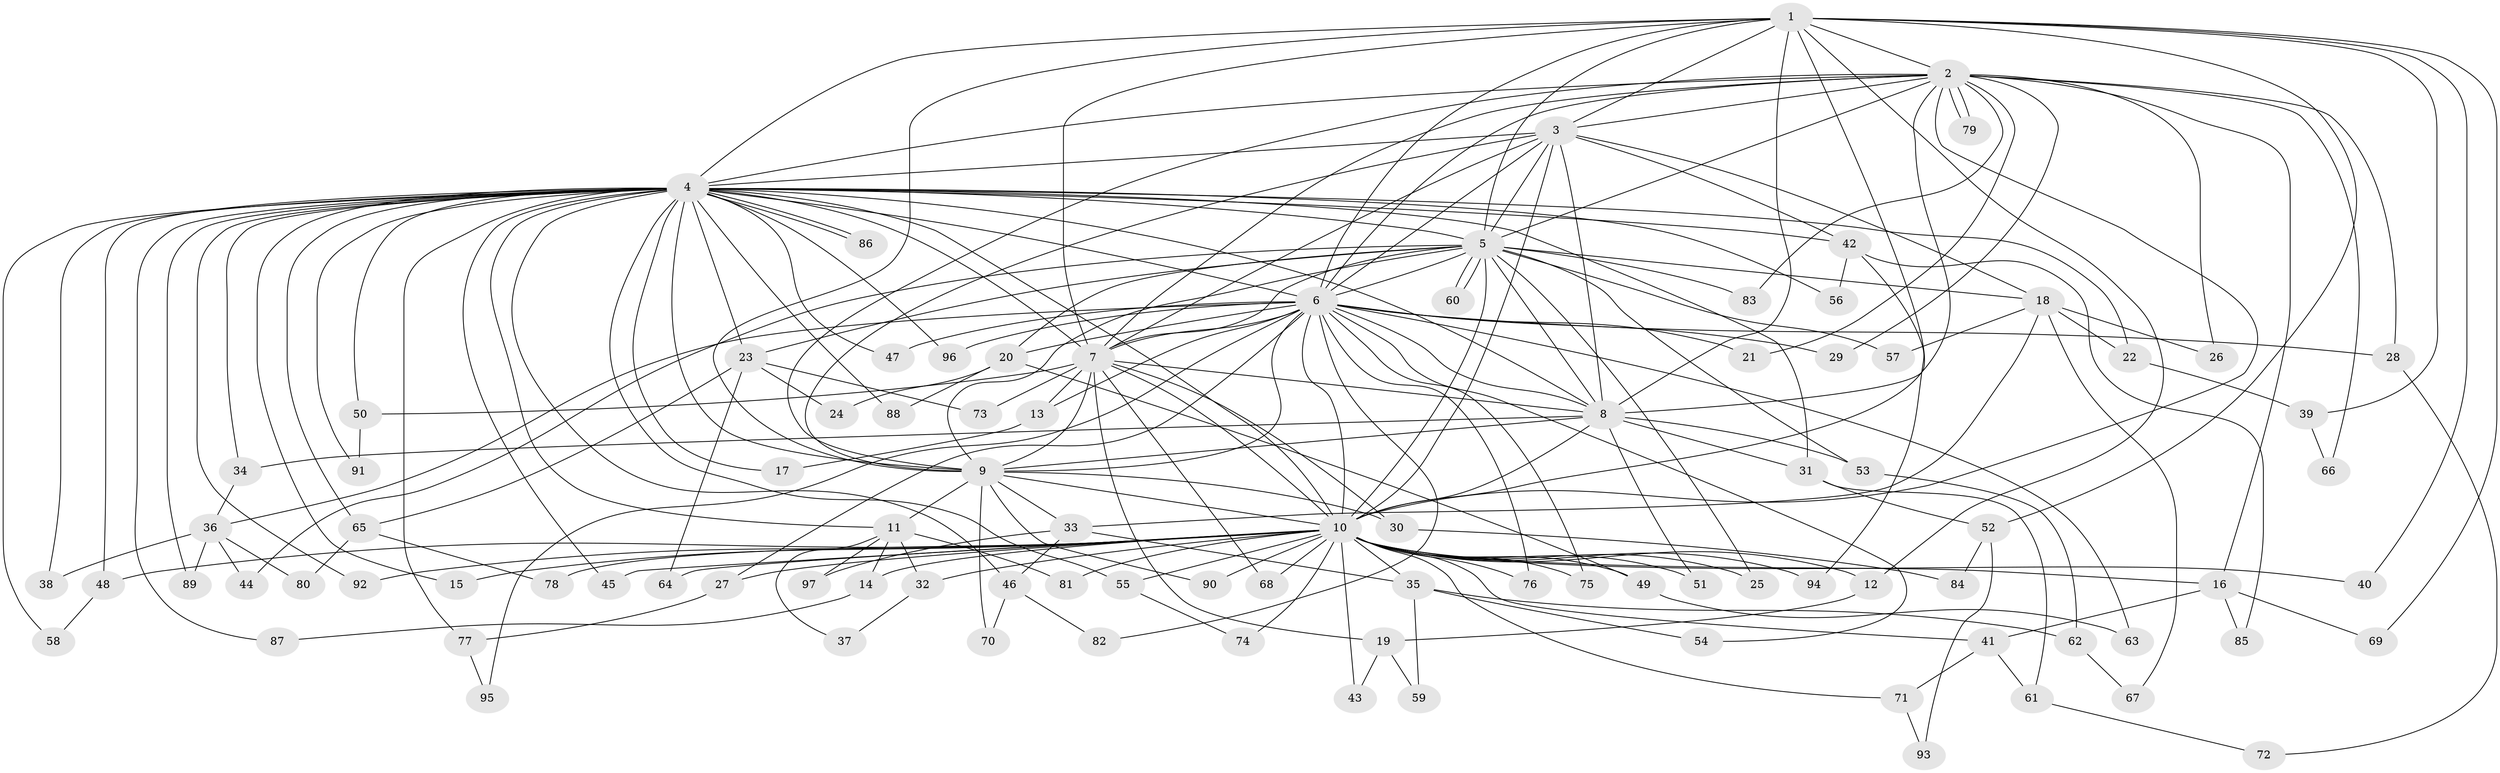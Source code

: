 // Generated by graph-tools (version 1.1) at 2025/34/03/09/25 02:34:55]
// undirected, 97 vertices, 219 edges
graph export_dot {
graph [start="1"]
  node [color=gray90,style=filled];
  1;
  2;
  3;
  4;
  5;
  6;
  7;
  8;
  9;
  10;
  11;
  12;
  13;
  14;
  15;
  16;
  17;
  18;
  19;
  20;
  21;
  22;
  23;
  24;
  25;
  26;
  27;
  28;
  29;
  30;
  31;
  32;
  33;
  34;
  35;
  36;
  37;
  38;
  39;
  40;
  41;
  42;
  43;
  44;
  45;
  46;
  47;
  48;
  49;
  50;
  51;
  52;
  53;
  54;
  55;
  56;
  57;
  58;
  59;
  60;
  61;
  62;
  63;
  64;
  65;
  66;
  67;
  68;
  69;
  70;
  71;
  72;
  73;
  74;
  75;
  76;
  77;
  78;
  79;
  80;
  81;
  82;
  83;
  84;
  85;
  86;
  87;
  88;
  89;
  90;
  91;
  92;
  93;
  94;
  95;
  96;
  97;
  1 -- 2;
  1 -- 3;
  1 -- 4;
  1 -- 5;
  1 -- 6;
  1 -- 7;
  1 -- 8;
  1 -- 9;
  1 -- 10;
  1 -- 12;
  1 -- 39;
  1 -- 40;
  1 -- 52;
  1 -- 69;
  2 -- 3;
  2 -- 4;
  2 -- 5;
  2 -- 6;
  2 -- 7;
  2 -- 8;
  2 -- 9;
  2 -- 10;
  2 -- 16;
  2 -- 21;
  2 -- 26;
  2 -- 28;
  2 -- 29;
  2 -- 66;
  2 -- 79;
  2 -- 79;
  2 -- 83;
  3 -- 4;
  3 -- 5;
  3 -- 6;
  3 -- 7;
  3 -- 8;
  3 -- 9;
  3 -- 10;
  3 -- 18;
  3 -- 42;
  4 -- 5;
  4 -- 6;
  4 -- 7;
  4 -- 8;
  4 -- 9;
  4 -- 10;
  4 -- 11;
  4 -- 15;
  4 -- 17;
  4 -- 22;
  4 -- 23;
  4 -- 31;
  4 -- 34;
  4 -- 38;
  4 -- 42;
  4 -- 45;
  4 -- 46;
  4 -- 47;
  4 -- 48;
  4 -- 50;
  4 -- 55;
  4 -- 56;
  4 -- 58;
  4 -- 65;
  4 -- 77;
  4 -- 86;
  4 -- 86;
  4 -- 87;
  4 -- 88;
  4 -- 89;
  4 -- 91;
  4 -- 92;
  4 -- 96;
  5 -- 6;
  5 -- 7;
  5 -- 8;
  5 -- 9;
  5 -- 10;
  5 -- 18;
  5 -- 20;
  5 -- 23;
  5 -- 25;
  5 -- 44;
  5 -- 53;
  5 -- 57;
  5 -- 60;
  5 -- 60;
  5 -- 83;
  6 -- 7;
  6 -- 8;
  6 -- 9;
  6 -- 10;
  6 -- 13;
  6 -- 20;
  6 -- 21;
  6 -- 27;
  6 -- 28;
  6 -- 29;
  6 -- 36;
  6 -- 47;
  6 -- 54;
  6 -- 63;
  6 -- 75;
  6 -- 76;
  6 -- 82;
  6 -- 95;
  6 -- 96;
  7 -- 8;
  7 -- 9;
  7 -- 10;
  7 -- 13;
  7 -- 19;
  7 -- 30;
  7 -- 50;
  7 -- 68;
  7 -- 73;
  8 -- 9;
  8 -- 10;
  8 -- 31;
  8 -- 34;
  8 -- 51;
  8 -- 53;
  9 -- 10;
  9 -- 11;
  9 -- 30;
  9 -- 33;
  9 -- 70;
  9 -- 90;
  10 -- 12;
  10 -- 14;
  10 -- 15;
  10 -- 16;
  10 -- 25;
  10 -- 27;
  10 -- 32;
  10 -- 35;
  10 -- 40;
  10 -- 41;
  10 -- 43;
  10 -- 45;
  10 -- 48;
  10 -- 49;
  10 -- 51;
  10 -- 55;
  10 -- 64;
  10 -- 68;
  10 -- 71;
  10 -- 74;
  10 -- 75;
  10 -- 76;
  10 -- 78;
  10 -- 81;
  10 -- 90;
  10 -- 92;
  10 -- 94;
  11 -- 14;
  11 -- 32;
  11 -- 37;
  11 -- 81;
  11 -- 97;
  12 -- 19;
  13 -- 17;
  14 -- 87;
  16 -- 41;
  16 -- 69;
  16 -- 85;
  18 -- 22;
  18 -- 26;
  18 -- 33;
  18 -- 57;
  18 -- 67;
  19 -- 43;
  19 -- 59;
  20 -- 24;
  20 -- 49;
  20 -- 88;
  22 -- 39;
  23 -- 24;
  23 -- 64;
  23 -- 65;
  23 -- 73;
  27 -- 77;
  28 -- 72;
  30 -- 84;
  31 -- 52;
  31 -- 61;
  32 -- 37;
  33 -- 35;
  33 -- 46;
  33 -- 97;
  34 -- 36;
  35 -- 54;
  35 -- 59;
  35 -- 62;
  36 -- 38;
  36 -- 44;
  36 -- 80;
  36 -- 89;
  39 -- 66;
  41 -- 61;
  41 -- 71;
  42 -- 56;
  42 -- 85;
  42 -- 94;
  46 -- 70;
  46 -- 82;
  48 -- 58;
  49 -- 63;
  50 -- 91;
  52 -- 84;
  52 -- 93;
  53 -- 62;
  55 -- 74;
  61 -- 72;
  62 -- 67;
  65 -- 78;
  65 -- 80;
  71 -- 93;
  77 -- 95;
}
